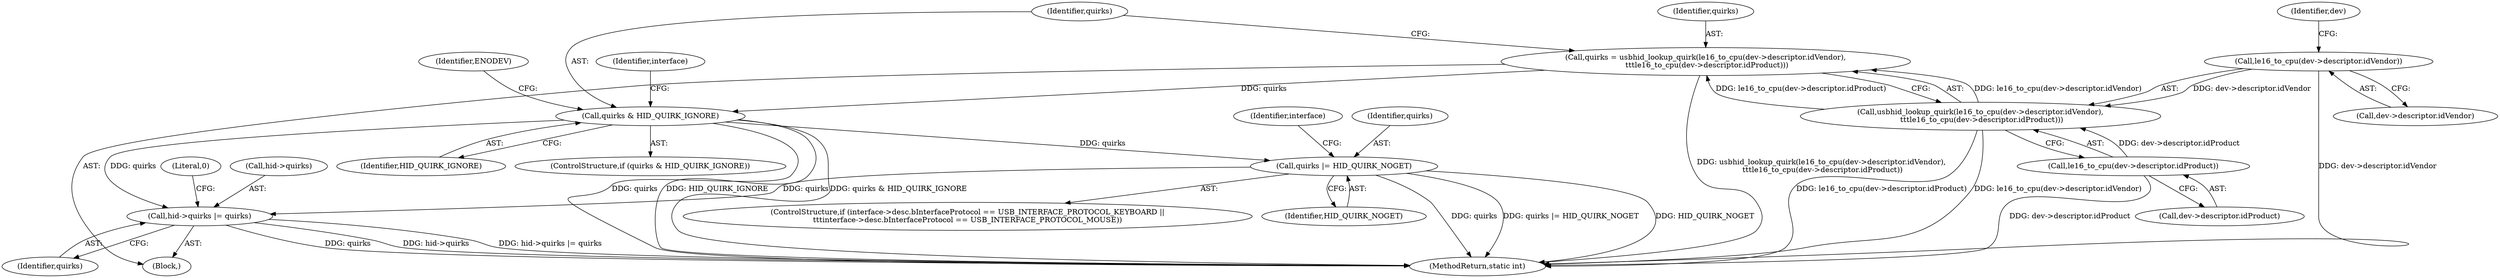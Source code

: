 digraph "0_linux_f043bfc98c193c284e2cd768fefabe18ac2fed9b@pointer" {
"1000332" [label="(Call,hid->quirks |= quirks)"];
"1000183" [label="(Call,quirks |= HID_QUIRK_NOGET)"];
"1000152" [label="(Call,quirks & HID_QUIRK_IGNORE)"];
"1000136" [label="(Call,quirks = usbhid_lookup_quirk(le16_to_cpu(dev->descriptor.idVendor),\n \t\t\tle16_to_cpu(dev->descriptor.idProduct)))"];
"1000138" [label="(Call,usbhid_lookup_quirk(le16_to_cpu(dev->descriptor.idVendor),\n \t\t\tle16_to_cpu(dev->descriptor.idProduct)))"];
"1000139" [label="(Call,le16_to_cpu(dev->descriptor.idVendor))"];
"1000145" [label="(Call,le16_to_cpu(dev->descriptor.idProduct))"];
"1000103" [label="(Block,)"];
"1000146" [label="(Call,dev->descriptor.idProduct)"];
"1000338" [label="(Literal,0)"];
"1000333" [label="(Call,hid->quirks)"];
"1000154" [label="(Identifier,HID_QUIRK_IGNORE)"];
"1000139" [label="(Call,le16_to_cpu(dev->descriptor.idVendor))"];
"1000136" [label="(Call,quirks = usbhid_lookup_quirk(le16_to_cpu(dev->descriptor.idVendor),\n \t\t\tle16_to_cpu(dev->descriptor.idProduct)))"];
"1000138" [label="(Call,usbhid_lookup_quirk(le16_to_cpu(dev->descriptor.idVendor),\n \t\t\tle16_to_cpu(dev->descriptor.idProduct)))"];
"1000336" [label="(Identifier,quirks)"];
"1000145" [label="(Call,le16_to_cpu(dev->descriptor.idProduct))"];
"1000137" [label="(Identifier,quirks)"];
"1000342" [label="(MethodReturn,static int)"];
"1000332" [label="(Call,hid->quirks |= quirks)"];
"1000162" [label="(Identifier,interface)"];
"1000157" [label="(Identifier,ENODEV)"];
"1000148" [label="(Identifier,dev)"];
"1000152" [label="(Call,quirks & HID_QUIRK_IGNORE)"];
"1000153" [label="(Identifier,quirks)"];
"1000167" [label="(ControlStructure,if (interface->desc.bInterfaceProtocol == USB_INTERFACE_PROTOCOL_KEYBOARD ||\n\t\t\tinterface->desc.bInterfaceProtocol == USB_INTERFACE_PROTOCOL_MOUSE))"];
"1000189" [label="(Identifier,interface)"];
"1000151" [label="(ControlStructure,if (quirks & HID_QUIRK_IGNORE))"];
"1000140" [label="(Call,dev->descriptor.idVendor)"];
"1000185" [label="(Identifier,HID_QUIRK_NOGET)"];
"1000183" [label="(Call,quirks |= HID_QUIRK_NOGET)"];
"1000184" [label="(Identifier,quirks)"];
"1000332" -> "1000103"  [label="AST: "];
"1000332" -> "1000336"  [label="CFG: "];
"1000333" -> "1000332"  [label="AST: "];
"1000336" -> "1000332"  [label="AST: "];
"1000338" -> "1000332"  [label="CFG: "];
"1000332" -> "1000342"  [label="DDG: quirks"];
"1000332" -> "1000342"  [label="DDG: hid->quirks"];
"1000332" -> "1000342"  [label="DDG: hid->quirks |= quirks"];
"1000183" -> "1000332"  [label="DDG: quirks"];
"1000152" -> "1000332"  [label="DDG: quirks"];
"1000183" -> "1000167"  [label="AST: "];
"1000183" -> "1000185"  [label="CFG: "];
"1000184" -> "1000183"  [label="AST: "];
"1000185" -> "1000183"  [label="AST: "];
"1000189" -> "1000183"  [label="CFG: "];
"1000183" -> "1000342"  [label="DDG: HID_QUIRK_NOGET"];
"1000183" -> "1000342"  [label="DDG: quirks"];
"1000183" -> "1000342"  [label="DDG: quirks |= HID_QUIRK_NOGET"];
"1000152" -> "1000183"  [label="DDG: quirks"];
"1000152" -> "1000151"  [label="AST: "];
"1000152" -> "1000154"  [label="CFG: "];
"1000153" -> "1000152"  [label="AST: "];
"1000154" -> "1000152"  [label="AST: "];
"1000157" -> "1000152"  [label="CFG: "];
"1000162" -> "1000152"  [label="CFG: "];
"1000152" -> "1000342"  [label="DDG: HID_QUIRK_IGNORE"];
"1000152" -> "1000342"  [label="DDG: quirks & HID_QUIRK_IGNORE"];
"1000152" -> "1000342"  [label="DDG: quirks"];
"1000136" -> "1000152"  [label="DDG: quirks"];
"1000136" -> "1000103"  [label="AST: "];
"1000136" -> "1000138"  [label="CFG: "];
"1000137" -> "1000136"  [label="AST: "];
"1000138" -> "1000136"  [label="AST: "];
"1000153" -> "1000136"  [label="CFG: "];
"1000136" -> "1000342"  [label="DDG: usbhid_lookup_quirk(le16_to_cpu(dev->descriptor.idVendor),\n \t\t\tle16_to_cpu(dev->descriptor.idProduct))"];
"1000138" -> "1000136"  [label="DDG: le16_to_cpu(dev->descriptor.idVendor)"];
"1000138" -> "1000136"  [label="DDG: le16_to_cpu(dev->descriptor.idProduct)"];
"1000138" -> "1000145"  [label="CFG: "];
"1000139" -> "1000138"  [label="AST: "];
"1000145" -> "1000138"  [label="AST: "];
"1000138" -> "1000342"  [label="DDG: le16_to_cpu(dev->descriptor.idVendor)"];
"1000138" -> "1000342"  [label="DDG: le16_to_cpu(dev->descriptor.idProduct)"];
"1000139" -> "1000138"  [label="DDG: dev->descriptor.idVendor"];
"1000145" -> "1000138"  [label="DDG: dev->descriptor.idProduct"];
"1000139" -> "1000140"  [label="CFG: "];
"1000140" -> "1000139"  [label="AST: "];
"1000148" -> "1000139"  [label="CFG: "];
"1000139" -> "1000342"  [label="DDG: dev->descriptor.idVendor"];
"1000145" -> "1000146"  [label="CFG: "];
"1000146" -> "1000145"  [label="AST: "];
"1000145" -> "1000342"  [label="DDG: dev->descriptor.idProduct"];
}

